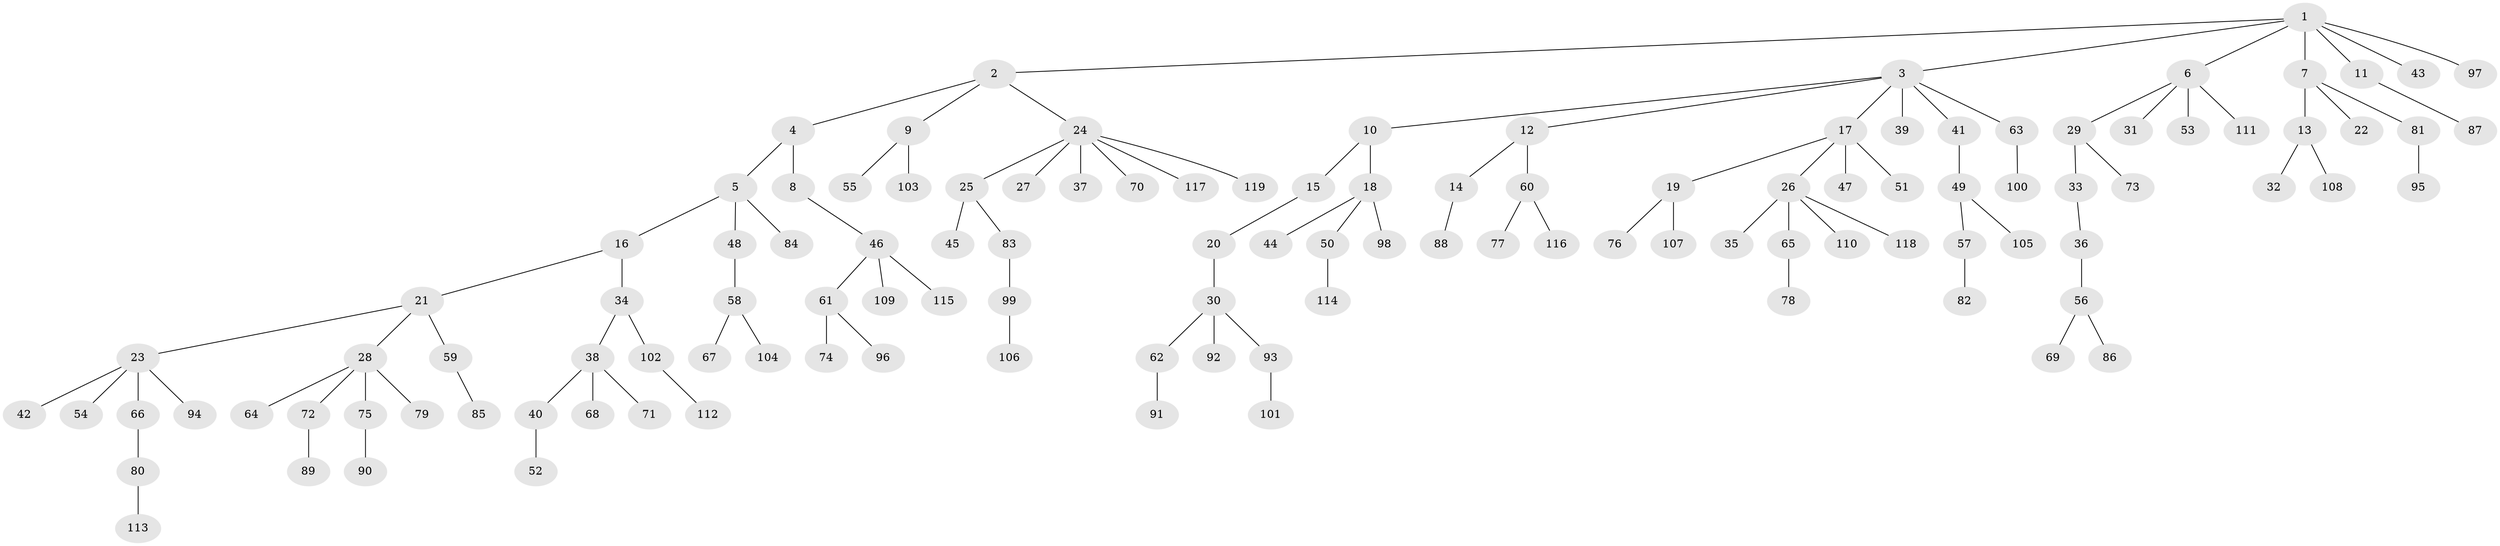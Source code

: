 // coarse degree distribution, {6: 0.012345679012345678, 4: 0.09876543209876543, 7: 0.012345679012345678, 3: 0.1111111111111111, 2: 0.18518518518518517, 1: 0.5555555555555556, 8: 0.012345679012345678, 5: 0.012345679012345678}
// Generated by graph-tools (version 1.1) at 2025/42/03/06/25 10:42:04]
// undirected, 119 vertices, 118 edges
graph export_dot {
graph [start="1"]
  node [color=gray90,style=filled];
  1;
  2;
  3;
  4;
  5;
  6;
  7;
  8;
  9;
  10;
  11;
  12;
  13;
  14;
  15;
  16;
  17;
  18;
  19;
  20;
  21;
  22;
  23;
  24;
  25;
  26;
  27;
  28;
  29;
  30;
  31;
  32;
  33;
  34;
  35;
  36;
  37;
  38;
  39;
  40;
  41;
  42;
  43;
  44;
  45;
  46;
  47;
  48;
  49;
  50;
  51;
  52;
  53;
  54;
  55;
  56;
  57;
  58;
  59;
  60;
  61;
  62;
  63;
  64;
  65;
  66;
  67;
  68;
  69;
  70;
  71;
  72;
  73;
  74;
  75;
  76;
  77;
  78;
  79;
  80;
  81;
  82;
  83;
  84;
  85;
  86;
  87;
  88;
  89;
  90;
  91;
  92;
  93;
  94;
  95;
  96;
  97;
  98;
  99;
  100;
  101;
  102;
  103;
  104;
  105;
  106;
  107;
  108;
  109;
  110;
  111;
  112;
  113;
  114;
  115;
  116;
  117;
  118;
  119;
  1 -- 2;
  1 -- 3;
  1 -- 6;
  1 -- 7;
  1 -- 11;
  1 -- 43;
  1 -- 97;
  2 -- 4;
  2 -- 9;
  2 -- 24;
  3 -- 10;
  3 -- 12;
  3 -- 17;
  3 -- 39;
  3 -- 41;
  3 -- 63;
  4 -- 5;
  4 -- 8;
  5 -- 16;
  5 -- 48;
  5 -- 84;
  6 -- 29;
  6 -- 31;
  6 -- 53;
  6 -- 111;
  7 -- 13;
  7 -- 22;
  7 -- 81;
  8 -- 46;
  9 -- 55;
  9 -- 103;
  10 -- 15;
  10 -- 18;
  11 -- 87;
  12 -- 14;
  12 -- 60;
  13 -- 32;
  13 -- 108;
  14 -- 88;
  15 -- 20;
  16 -- 21;
  16 -- 34;
  17 -- 19;
  17 -- 26;
  17 -- 47;
  17 -- 51;
  18 -- 44;
  18 -- 50;
  18 -- 98;
  19 -- 76;
  19 -- 107;
  20 -- 30;
  21 -- 23;
  21 -- 28;
  21 -- 59;
  23 -- 42;
  23 -- 54;
  23 -- 66;
  23 -- 94;
  24 -- 25;
  24 -- 27;
  24 -- 37;
  24 -- 70;
  24 -- 117;
  24 -- 119;
  25 -- 45;
  25 -- 83;
  26 -- 35;
  26 -- 65;
  26 -- 110;
  26 -- 118;
  28 -- 64;
  28 -- 72;
  28 -- 75;
  28 -- 79;
  29 -- 33;
  29 -- 73;
  30 -- 62;
  30 -- 92;
  30 -- 93;
  33 -- 36;
  34 -- 38;
  34 -- 102;
  36 -- 56;
  38 -- 40;
  38 -- 68;
  38 -- 71;
  40 -- 52;
  41 -- 49;
  46 -- 61;
  46 -- 109;
  46 -- 115;
  48 -- 58;
  49 -- 57;
  49 -- 105;
  50 -- 114;
  56 -- 69;
  56 -- 86;
  57 -- 82;
  58 -- 67;
  58 -- 104;
  59 -- 85;
  60 -- 77;
  60 -- 116;
  61 -- 74;
  61 -- 96;
  62 -- 91;
  63 -- 100;
  65 -- 78;
  66 -- 80;
  72 -- 89;
  75 -- 90;
  80 -- 113;
  81 -- 95;
  83 -- 99;
  93 -- 101;
  99 -- 106;
  102 -- 112;
}
